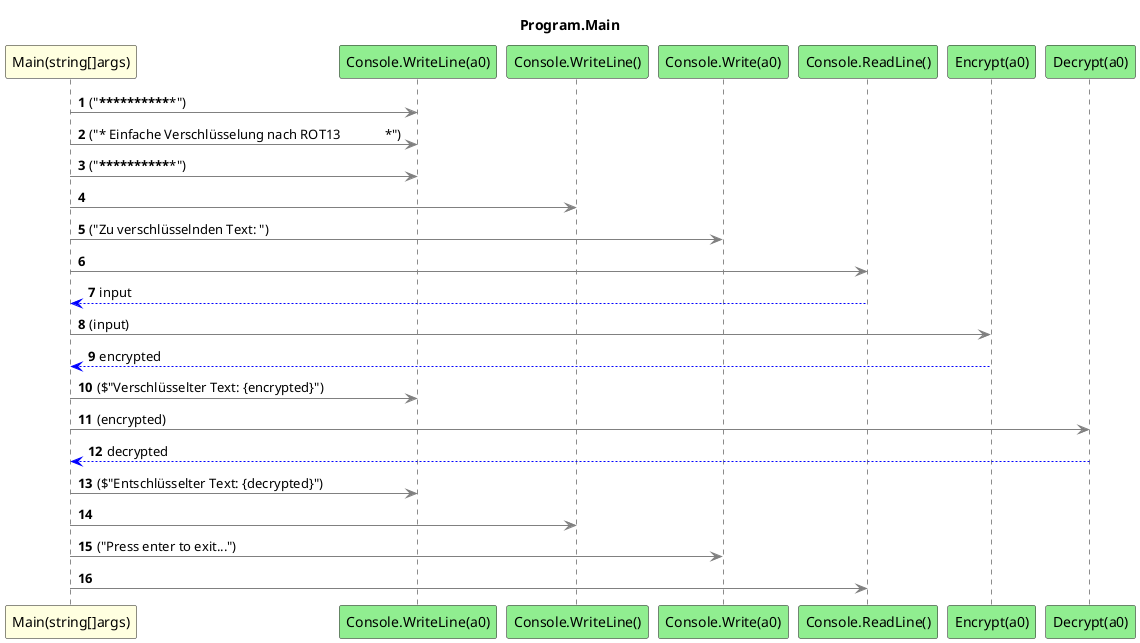 @startuml Program.Main
title Program.Main
participant "Main(string[]args)" as Main_p0 #LightYellow
participant "Console.WriteLine(a0)" as Console_WriteLine_a0 #LightGreen
participant "Console.WriteLine()" as Console_WriteLine #LightGreen
participant "Console.Write(a0)" as Console_Write_a0 #LightGreen
participant "Console.ReadLine()" as Console_ReadLine #LightGreen
participant "Encrypt(a0)" as Encrypt_a0 #LightGreen
participant "Decrypt(a0)" as Decrypt_a0 #LightGreen
autonumber
Main_p0 -[#grey]> Console_WriteLine_a0 : ("***************************************************")
Main_p0 -[#grey]> Console_WriteLine_a0 : ("* Einfache Verschlüsselung nach ROT13             *")
Main_p0 -[#grey]> Console_WriteLine_a0 : ("***************************************************")
Main_p0 -[#grey]> Console_WriteLine
Main_p0 -[#grey]> Console_Write_a0 : ("Zu verschlüsselnden Text: ")
Main_p0 -[#grey]> Console_ReadLine
Console_ReadLine -[#blue]-> Main_p0 : input
Main_p0 -[#grey]> Encrypt_a0 : (input)
Encrypt_a0 -[#blue]-> Main_p0 : encrypted
Main_p0 -[#grey]> Console_WriteLine_a0 : ($"Verschlüsselter Text: {encrypted}")
Main_p0 -[#grey]> Decrypt_a0 : (encrypted)
Decrypt_a0 -[#blue]-> Main_p0 : decrypted
Main_p0 -[#grey]> Console_WriteLine_a0 : ($"Entschlüsselter Text: {decrypted}")
Main_p0 -[#grey]> Console_WriteLine
Main_p0 -[#grey]> Console_Write_a0 : ("Press enter to exit...")
Main_p0 -[#grey]> Console_ReadLine
@enduml
